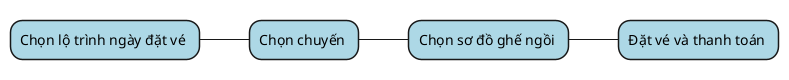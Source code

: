 @startmindmap
<style>
mindmapDiagram {
  .green {
    BackgroundColor lightgreen
  }
  .rose {
    BackgroundColor #FFBBCC
  }
  .your_style_name {
    BackgroundColor lightblue
  }
}
</style>
+ Chọn chuyến <<your_style_name>>
++ Chọn sơ đồ ghế ngồi <<your_style_name>>
+++ Đặt vé và thanh toán <<your_style_name>>
-- Chọn lộ trình ngày đặt vé <<your_style_name>>
@endmindmap